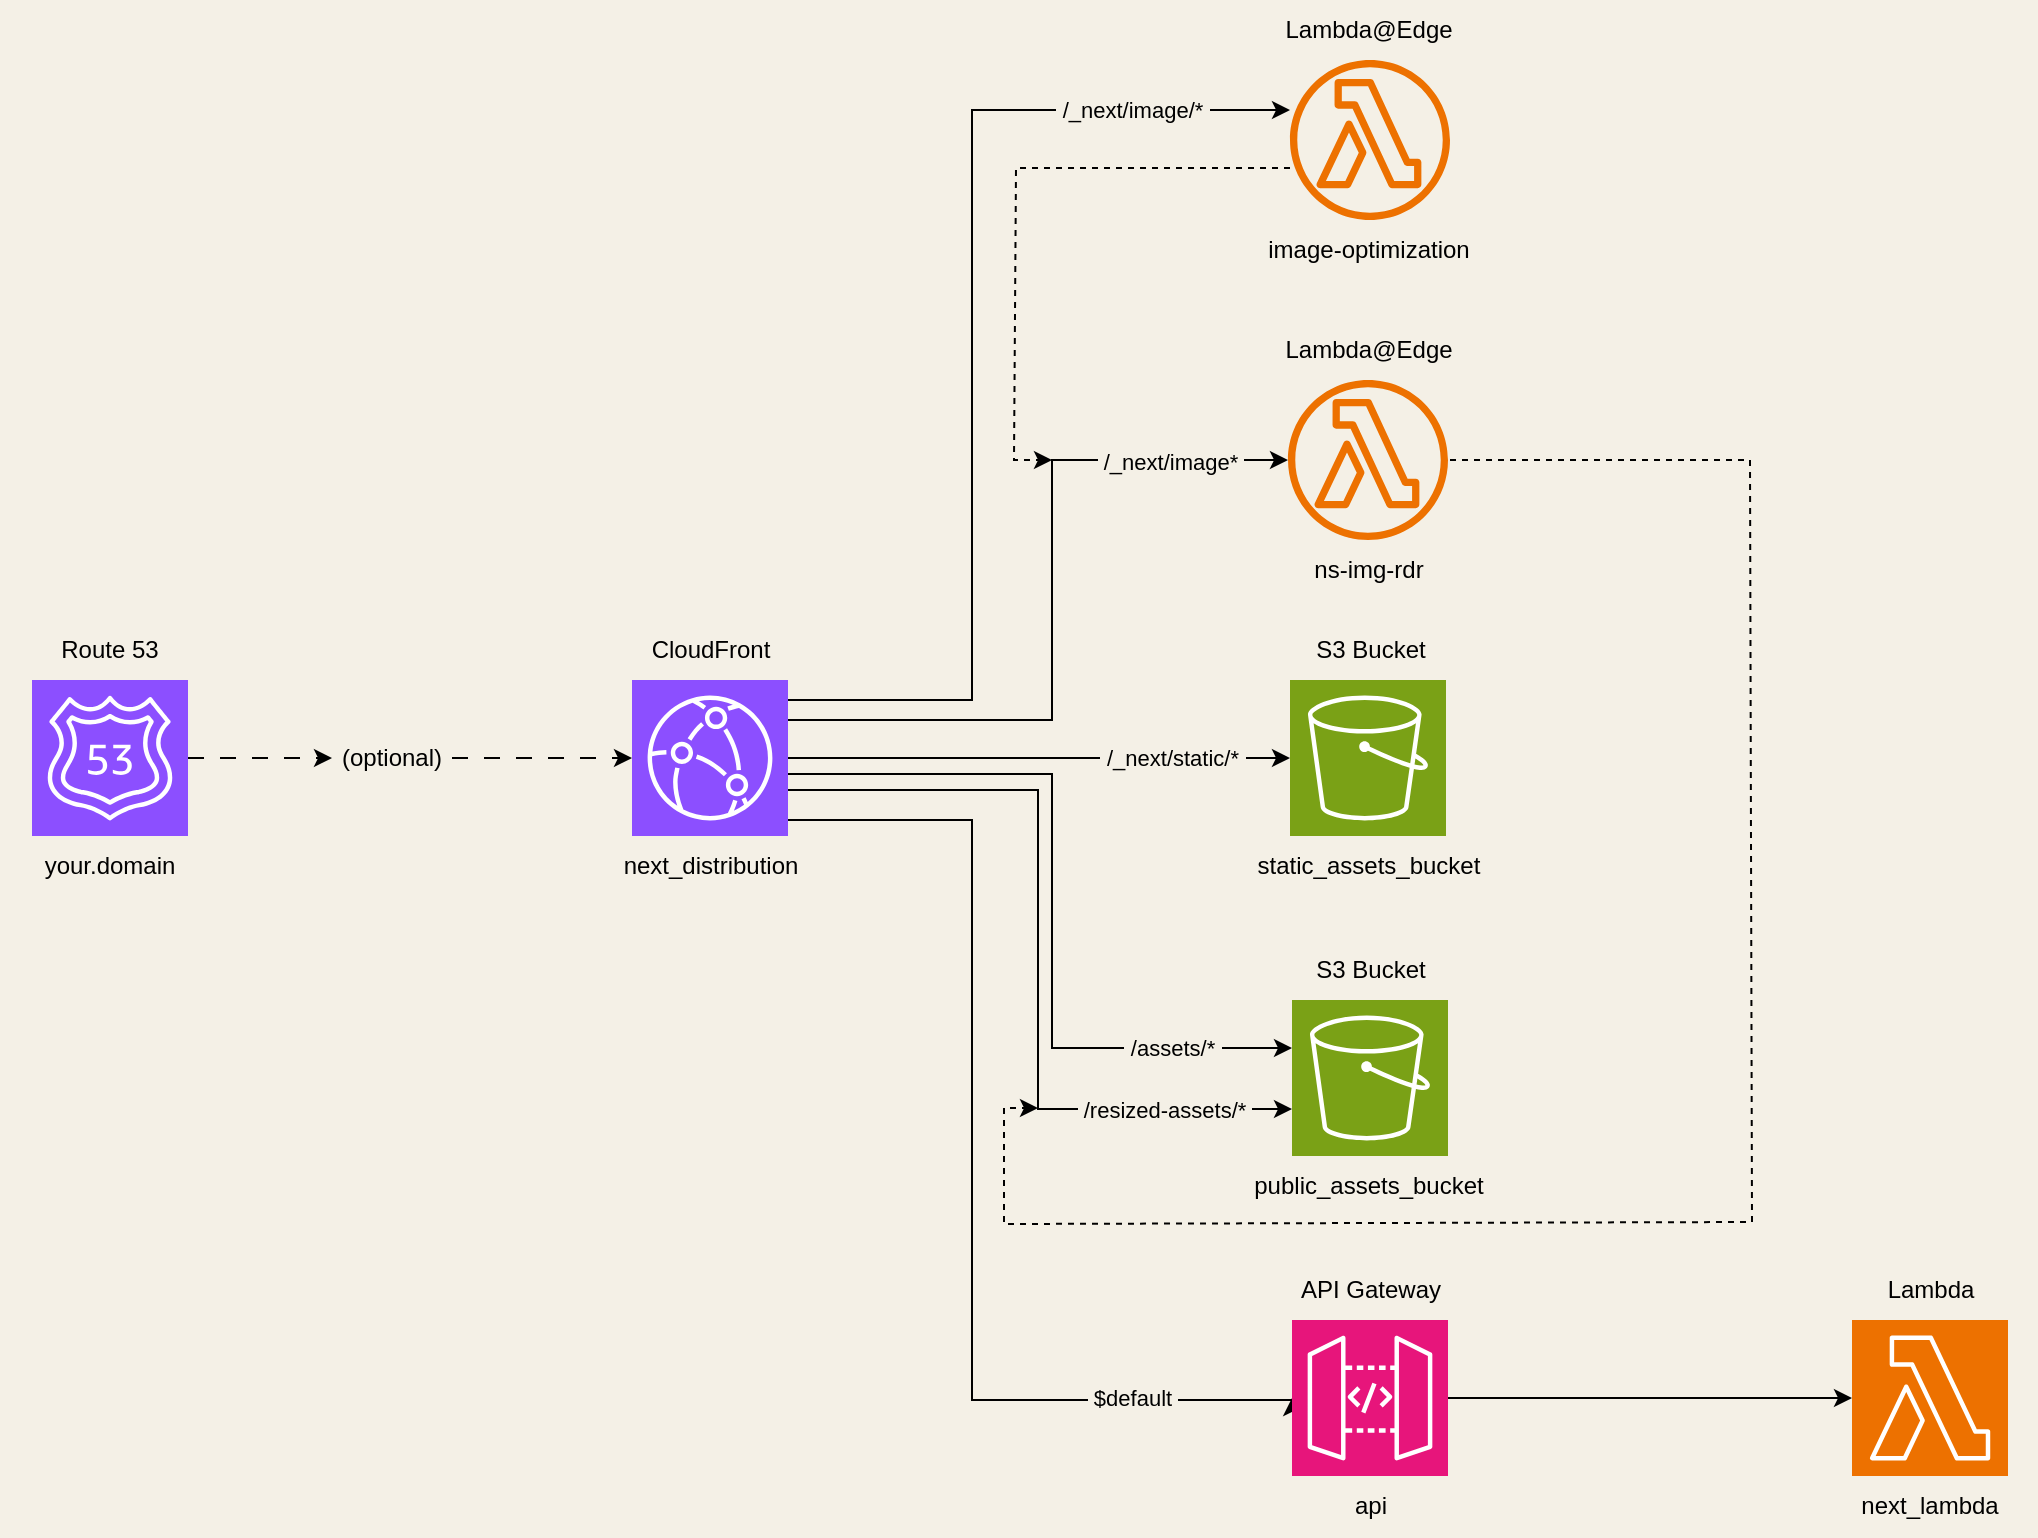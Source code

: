 <mxfile version="24.7.17">
  <diagram name="Page-1" id="CLGDO3x09eIWOjiuS5SW">
    <mxGraphModel dx="2037" dy="819" grid="0" gridSize="10" guides="1" tooltips="1" connect="1" arrows="1" fold="1" page="1" pageScale="1" pageWidth="1169" pageHeight="827" background="#f4f0e6" math="0" shadow="0">
      <root>
        <mxCell id="0" />
        <mxCell id="1" parent="0" />
        <mxCell id="6B9Jg6zaGtnaMq5gHaIX-1" value="" style="sketch=0;points=[[0,0,0],[0.25,0,0],[0.5,0,0],[0.75,0,0],[1,0,0],[0,1,0],[0.25,1,0],[0.5,1,0],[0.75,1,0],[1,1,0],[0,0.25,0],[0,0.5,0],[0,0.75,0],[1,0.25,0],[1,0.5,0],[1,0.75,0]];outlineConnect=0;fontColor=#232F3E;fillColor=#8C4FFF;strokeColor=#ffffff;dashed=0;verticalLabelPosition=bottom;verticalAlign=top;align=center;html=1;fontSize=12;fontStyle=0;aspect=fixed;shape=mxgraph.aws4.resourceIcon;resIcon=mxgraph.aws4.route_53;" parent="1" vertex="1">
          <mxGeometry x="50" y="360" width="78" height="78" as="geometry" />
        </mxCell>
        <mxCell id="6B9Jg6zaGtnaMq5gHaIX-2" value="" style="endArrow=classic;html=1;rounded=0;exitX=1;exitY=0.5;exitDx=0;exitDy=0;exitPerimeter=0;dashed=1;dashPattern=8 8;" parent="1" source="6B9Jg6zaGtnaMq5gHaIX-47" target="6B9Jg6zaGtnaMq5gHaIX-3" edge="1">
          <mxGeometry width="50" height="50" relative="1" as="geometry">
            <mxPoint x="570" y="610" as="sourcePoint" />
            <mxPoint x="280" y="413" as="targetPoint" />
          </mxGeometry>
        </mxCell>
        <mxCell id="6B9Jg6zaGtnaMq5gHaIX-30" value="" style="edgeStyle=orthogonalEdgeStyle;rounded=0;orthogonalLoop=1;jettySize=auto;html=1;entryX=0;entryY=0.5;entryDx=0;entryDy=0;entryPerimeter=0;" parent="1" source="6B9Jg6zaGtnaMq5gHaIX-3" target="6B9Jg6zaGtnaMq5gHaIX-24" edge="1">
          <mxGeometry relative="1" as="geometry">
            <mxPoint x="430.059" y="710" as="targetPoint" />
            <Array as="points">
              <mxPoint x="520" y="430" />
              <mxPoint x="520" y="720" />
              <mxPoint x="680" y="720" />
            </Array>
          </mxGeometry>
        </mxCell>
        <mxCell id="6B9Jg6zaGtnaMq5gHaIX-53" value="&amp;nbsp;$default&amp;nbsp;" style="edgeLabel;html=1;align=center;verticalAlign=middle;resizable=0;points=[];labelBackgroundColor=#F4F0E6;" parent="6B9Jg6zaGtnaMq5gHaIX-30" vertex="1" connectable="0">
          <mxGeometry x="0.76" y="-1" relative="1" as="geometry">
            <mxPoint x="-16" y="-2" as="offset" />
          </mxGeometry>
        </mxCell>
        <mxCell id="6B9Jg6zaGtnaMq5gHaIX-32" value="" style="edgeStyle=orthogonalEdgeStyle;rounded=0;orthogonalLoop=1;jettySize=auto;html=1;" parent="1" edge="1">
          <mxGeometry relative="1" as="geometry">
            <mxPoint x="680" y="544" as="targetPoint" />
            <Array as="points">
              <mxPoint x="560" y="407" />
              <mxPoint x="560" y="544" />
            </Array>
            <mxPoint x="428.0" y="407.0" as="sourcePoint" />
          </mxGeometry>
        </mxCell>
        <mxCell id="6B9Jg6zaGtnaMq5gHaIX-52" value="&amp;nbsp;/assets/*&amp;nbsp;" style="edgeLabel;html=1;align=center;verticalAlign=middle;resizable=0;points=[];labelBackgroundColor=#F4F0E6;" parent="6B9Jg6zaGtnaMq5gHaIX-32" vertex="1" connectable="0">
          <mxGeometry x="0.631" y="1" relative="1" as="geometry">
            <mxPoint x="12" y="1" as="offset" />
          </mxGeometry>
        </mxCell>
        <mxCell id="6B9Jg6zaGtnaMq5gHaIX-34" value="" style="edgeStyle=orthogonalEdgeStyle;rounded=0;orthogonalLoop=1;jettySize=auto;html=1;entryX=0;entryY=0.5;entryDx=0;entryDy=0;entryPerimeter=0;" parent="1" source="6B9Jg6zaGtnaMq5gHaIX-3" target="6B9Jg6zaGtnaMq5gHaIX-21" edge="1">
          <mxGeometry relative="1" as="geometry">
            <mxPoint x="585" y="344.059" as="targetPoint" />
          </mxGeometry>
        </mxCell>
        <mxCell id="6B9Jg6zaGtnaMq5gHaIX-51" value="&amp;nbsp;/_next/static/*&amp;nbsp;" style="edgeLabel;html=1;align=center;verticalAlign=middle;resizable=0;points=[];labelBackgroundColor=#F4F0E6;" parent="6B9Jg6zaGtnaMq5gHaIX-34" vertex="1" connectable="0">
          <mxGeometry x="0.546" relative="1" as="geometry">
            <mxPoint x="-2" as="offset" />
          </mxGeometry>
        </mxCell>
        <mxCell id="6B9Jg6zaGtnaMq5gHaIX-39" value="" style="edgeStyle=orthogonalEdgeStyle;rounded=0;orthogonalLoop=1;jettySize=auto;html=1;" parent="1" source="6B9Jg6zaGtnaMq5gHaIX-3" target="6B9Jg6zaGtnaMq5gHaIX-41" edge="1">
          <mxGeometry relative="1" as="geometry">
            <mxPoint x="680" y="250.059" as="targetPoint" />
            <Array as="points">
              <mxPoint x="560" y="380" />
              <mxPoint x="560" y="250" />
            </Array>
          </mxGeometry>
        </mxCell>
        <mxCell id="6B9Jg6zaGtnaMq5gHaIX-50" value="&amp;nbsp;/_next/image*&amp;nbsp;" style="edgeLabel;html=1;align=center;verticalAlign=middle;resizable=0;points=[];labelBackgroundColor=#F4F0E6;" parent="6B9Jg6zaGtnaMq5gHaIX-39" vertex="1" connectable="0">
          <mxGeometry x="0.688" y="-1" relative="1" as="geometry">
            <mxPoint as="offset" />
          </mxGeometry>
        </mxCell>
        <mxCell id="6B9Jg6zaGtnaMq5gHaIX-3" value="" style="sketch=0;points=[[0,0,0],[0.25,0,0],[0.5,0,0],[0.75,0,0],[1,0,0],[0,1,0],[0.25,1,0],[0.5,1,0],[0.75,1,0],[1,1,0],[0,0.25,0],[0,0.5,0],[0,0.75,0],[1,0.25,0],[1,0.5,0],[1,0.75,0]];outlineConnect=0;fontColor=#232F3E;fillColor=#8C4FFF;strokeColor=#ffffff;dashed=0;verticalLabelPosition=bottom;verticalAlign=top;align=center;html=1;fontSize=12;fontStyle=0;aspect=fixed;shape=mxgraph.aws4.resourceIcon;resIcon=mxgraph.aws4.cloudfront;" parent="1" vertex="1">
          <mxGeometry x="350" y="360" width="78" height="78" as="geometry" />
        </mxCell>
        <mxCell id="6B9Jg6zaGtnaMq5gHaIX-16" value="" style="sketch=0;points=[[0,0,0],[0.25,0,0],[0.5,0,0],[0.75,0,0],[1,0,0],[0,1,0],[0.25,1,0],[0.5,1,0],[0.75,1,0],[1,1,0],[0,0.25,0],[0,0.5,0],[0,0.75,0],[1,0.25,0],[1,0.5,0],[1,0.75,0]];outlineConnect=0;fontColor=#232F3E;fillColor=#7AA116;strokeColor=#ffffff;dashed=0;verticalLabelPosition=bottom;verticalAlign=top;align=center;html=1;fontSize=12;fontStyle=0;aspect=fixed;shape=mxgraph.aws4.resourceIcon;resIcon=mxgraph.aws4.s3;" parent="1" vertex="1">
          <mxGeometry x="680" y="520" width="78" height="78" as="geometry" />
        </mxCell>
        <mxCell id="6B9Jg6zaGtnaMq5gHaIX-21" value="" style="sketch=0;points=[[0,0,0],[0.25,0,0],[0.5,0,0],[0.75,0,0],[1,0,0],[0,1,0],[0.25,1,0],[0.5,1,0],[0.75,1,0],[1,1,0],[0,0.25,0],[0,0.5,0],[0,0.75,0],[1,0.25,0],[1,0.5,0],[1,0.75,0]];outlineConnect=0;fontColor=#232F3E;fillColor=#7AA116;strokeColor=#ffffff;dashed=0;verticalLabelPosition=bottom;verticalAlign=top;align=center;html=1;fontSize=12;fontStyle=0;aspect=fixed;shape=mxgraph.aws4.resourceIcon;resIcon=mxgraph.aws4.s3;" parent="1" vertex="1">
          <mxGeometry x="679" y="360" width="78" height="78" as="geometry" />
        </mxCell>
        <mxCell id="6B9Jg6zaGtnaMq5gHaIX-26" value="" style="edgeStyle=orthogonalEdgeStyle;rounded=0;orthogonalLoop=1;jettySize=auto;html=1;entryX=0;entryY=0.5;entryDx=0;entryDy=0;entryPerimeter=0;" parent="1" source="6B9Jg6zaGtnaMq5gHaIX-24" target="6B9Jg6zaGtnaMq5gHaIX-28" edge="1">
          <mxGeometry relative="1" as="geometry">
            <mxPoint x="960" y="699" as="targetPoint" />
          </mxGeometry>
        </mxCell>
        <mxCell id="6B9Jg6zaGtnaMq5gHaIX-24" value="" style="sketch=0;points=[[0,0,0],[0.25,0,0],[0.5,0,0],[0.75,0,0],[1,0,0],[0,1,0],[0.25,1,0],[0.5,1,0],[0.75,1,0],[1,1,0],[0,0.25,0],[0,0.5,0],[0,0.75,0],[1,0.25,0],[1,0.5,0],[1,0.75,0]];outlineConnect=0;fontColor=#232F3E;fillColor=#E7157B;strokeColor=#ffffff;dashed=0;verticalLabelPosition=bottom;verticalAlign=top;align=center;html=1;fontSize=12;fontStyle=0;aspect=fixed;shape=mxgraph.aws4.resourceIcon;resIcon=mxgraph.aws4.api_gateway;" parent="1" vertex="1">
          <mxGeometry x="680" y="680" width="78" height="78" as="geometry" />
        </mxCell>
        <mxCell id="6B9Jg6zaGtnaMq5gHaIX-28" value="" style="sketch=0;points=[[0,0,0],[0.25,0,0],[0.5,0,0],[0.75,0,0],[1,0,0],[0,1,0],[0.25,1,0],[0.5,1,0],[0.75,1,0],[1,1,0],[0,0.25,0],[0,0.5,0],[0,0.75,0],[1,0.25,0],[1,0.5,0],[1,0.75,0]];outlineConnect=0;fontColor=#232F3E;fillColor=#ED7100;strokeColor=#ffffff;dashed=0;verticalLabelPosition=bottom;verticalAlign=top;align=center;html=1;fontSize=12;fontStyle=0;aspect=fixed;shape=mxgraph.aws4.resourceIcon;resIcon=mxgraph.aws4.lambda;" parent="1" vertex="1">
          <mxGeometry x="960" y="680" width="78" height="78" as="geometry" />
        </mxCell>
        <mxCell id="6B9Jg6zaGtnaMq5gHaIX-41" value="" style="sketch=0;outlineConnect=0;fontColor=#232F3E;gradientColor=none;fillColor=#ED7100;strokeColor=none;dashed=0;verticalLabelPosition=bottom;verticalAlign=top;align=center;html=1;fontSize=12;fontStyle=0;aspect=fixed;pointerEvents=1;shape=mxgraph.aws4.lambda_function;" parent="1" vertex="1">
          <mxGeometry x="678" y="210" width="80" height="80" as="geometry" />
        </mxCell>
        <mxCell id="6B9Jg6zaGtnaMq5gHaIX-43" value="" style="sketch=0;outlineConnect=0;fontColor=#232F3E;gradientColor=none;fillColor=#ED7100;strokeColor=none;dashed=0;verticalLabelPosition=bottom;verticalAlign=top;align=center;html=1;fontSize=12;fontStyle=0;aspect=fixed;pointerEvents=1;shape=mxgraph.aws4.lambda_function;" parent="1" vertex="1">
          <mxGeometry x="679" y="50" width="80" height="80" as="geometry" />
        </mxCell>
        <mxCell id="6B9Jg6zaGtnaMq5gHaIX-44" value="" style="edgeStyle=orthogonalEdgeStyle;rounded=0;orthogonalLoop=1;jettySize=auto;html=1;" parent="1" source="6B9Jg6zaGtnaMq5gHaIX-3" target="6B9Jg6zaGtnaMq5gHaIX-43" edge="1">
          <mxGeometry relative="1" as="geometry">
            <mxPoint x="430" y="370" as="sourcePoint" />
            <mxPoint x="660" y="90" as="targetPoint" />
            <Array as="points">
              <mxPoint x="520" y="370" />
              <mxPoint x="520" y="75" />
            </Array>
          </mxGeometry>
        </mxCell>
        <mxCell id="6B9Jg6zaGtnaMq5gHaIX-49" value="&amp;nbsp;/_next/image/*&amp;nbsp;" style="edgeLabel;html=1;align=center;verticalAlign=middle;resizable=0;points=[];labelBackgroundColor=#F4F0E6;" parent="6B9Jg6zaGtnaMq5gHaIX-44" vertex="1" connectable="0">
          <mxGeometry x="0.637" y="-4" relative="1" as="geometry">
            <mxPoint x="20" y="-4" as="offset" />
          </mxGeometry>
        </mxCell>
        <mxCell id="6B9Jg6zaGtnaMq5gHaIX-45" value="Route 53" style="text;html=1;strokeColor=none;fillColor=none;align=center;verticalAlign=middle;whiteSpace=wrap;rounded=0;fontStyle=0" parent="1" vertex="1">
          <mxGeometry x="59" y="330" width="60" height="30" as="geometry" />
        </mxCell>
        <mxCell id="6B9Jg6zaGtnaMq5gHaIX-46" value="your.domain" style="text;html=1;strokeColor=none;fillColor=none;align=center;verticalAlign=middle;whiteSpace=wrap;rounded=0;" parent="1" vertex="1">
          <mxGeometry x="34" y="438" width="110" height="30" as="geometry" />
        </mxCell>
        <mxCell id="6B9Jg6zaGtnaMq5gHaIX-48" value="" style="endArrow=classic;html=1;rounded=0;exitX=1;exitY=0.5;exitDx=0;exitDy=0;exitPerimeter=0;dashed=1;dashPattern=8 8;" parent="1" source="6B9Jg6zaGtnaMq5gHaIX-1" target="6B9Jg6zaGtnaMq5gHaIX-47" edge="1">
          <mxGeometry width="50" height="50" relative="1" as="geometry">
            <mxPoint x="128" y="399" as="sourcePoint" />
            <mxPoint x="350" y="399" as="targetPoint" />
          </mxGeometry>
        </mxCell>
        <mxCell id="6B9Jg6zaGtnaMq5gHaIX-47" value="(optional)" style="text;html=1;strokeColor=none;fillColor=none;align=center;verticalAlign=middle;whiteSpace=wrap;rounded=0;" parent="1" vertex="1">
          <mxGeometry x="200" y="384" width="60" height="30" as="geometry" />
        </mxCell>
        <mxCell id="6B9Jg6zaGtnaMq5gHaIX-54" value="next_lambda" style="text;html=1;strokeColor=none;fillColor=none;align=center;verticalAlign=middle;whiteSpace=wrap;rounded=0;fontStyle=0" parent="1" vertex="1">
          <mxGeometry x="946" y="758" width="106" height="30" as="geometry" />
        </mxCell>
        <mxCell id="6B9Jg6zaGtnaMq5gHaIX-55" value="Lambda" style="text;html=1;align=center;verticalAlign=middle;resizable=0;points=[];autosize=1;strokeColor=none;fillColor=none;" parent="1" vertex="1">
          <mxGeometry x="964" y="650" width="70" height="30" as="geometry" />
        </mxCell>
        <mxCell id="6B9Jg6zaGtnaMq5gHaIX-56" value="API Gateway" style="text;html=1;align=center;verticalAlign=middle;resizable=0;points=[];autosize=1;strokeColor=none;fillColor=none;" parent="1" vertex="1">
          <mxGeometry x="674" y="650" width="90" height="30" as="geometry" />
        </mxCell>
        <mxCell id="6B9Jg6zaGtnaMq5gHaIX-57" value="api" style="text;html=1;align=center;verticalAlign=middle;resizable=0;points=[];autosize=1;strokeColor=none;fillColor=none;" parent="1" vertex="1">
          <mxGeometry x="699" y="758" width="40" height="30" as="geometry" />
        </mxCell>
        <mxCell id="6B9Jg6zaGtnaMq5gHaIX-58" value="CloudFront" style="text;html=1;align=center;verticalAlign=middle;resizable=0;points=[];autosize=1;strokeColor=none;fillColor=none;" parent="1" vertex="1">
          <mxGeometry x="349" y="330" width="80" height="30" as="geometry" />
        </mxCell>
        <mxCell id="6B9Jg6zaGtnaMq5gHaIX-59" value="next_distribution" style="text;html=1;align=center;verticalAlign=middle;resizable=0;points=[];autosize=1;strokeColor=none;fillColor=none;" parent="1" vertex="1">
          <mxGeometry x="334" y="438" width="110" height="30" as="geometry" />
        </mxCell>
        <mxCell id="6B9Jg6zaGtnaMq5gHaIX-60" value="Lambda@Edge" style="text;html=1;align=center;verticalAlign=middle;resizable=0;points=[];autosize=1;strokeColor=none;fillColor=none;" parent="1" vertex="1">
          <mxGeometry x="663" y="20" width="110" height="30" as="geometry" />
        </mxCell>
        <mxCell id="6B9Jg6zaGtnaMq5gHaIX-61" value="Lambda@Edge" style="text;html=1;align=center;verticalAlign=middle;resizable=0;points=[];autosize=1;strokeColor=none;fillColor=none;" parent="1" vertex="1">
          <mxGeometry x="663" y="180" width="110" height="30" as="geometry" />
        </mxCell>
        <mxCell id="6B9Jg6zaGtnaMq5gHaIX-62" value="image-optimization" style="text;html=1;align=center;verticalAlign=middle;resizable=0;points=[];autosize=1;strokeColor=none;fillColor=none;" parent="1" vertex="1">
          <mxGeometry x="658" y="130" width="120" height="30" as="geometry" />
        </mxCell>
        <mxCell id="6B9Jg6zaGtnaMq5gHaIX-63" value="ns-img-rdr" style="text;html=1;align=center;verticalAlign=middle;resizable=0;points=[];autosize=1;strokeColor=none;fillColor=none;" parent="1" vertex="1">
          <mxGeometry x="658" y="290" width="120" height="30" as="geometry" />
        </mxCell>
        <mxCell id="6B9Jg6zaGtnaMq5gHaIX-64" value="S3 Bucket" style="text;html=1;align=center;verticalAlign=middle;resizable=0;points=[];autosize=1;strokeColor=none;fillColor=none;" parent="1" vertex="1">
          <mxGeometry x="679" y="330" width="80" height="30" as="geometry" />
        </mxCell>
        <mxCell id="6B9Jg6zaGtnaMq5gHaIX-65" value="S3 Bucket" style="text;html=1;align=center;verticalAlign=middle;resizable=0;points=[];autosize=1;strokeColor=none;fillColor=none;" parent="1" vertex="1">
          <mxGeometry x="679" y="490" width="80" height="30" as="geometry" />
        </mxCell>
        <mxCell id="6B9Jg6zaGtnaMq5gHaIX-66" value="static_assets_bucket" style="text;html=1;align=center;verticalAlign=middle;resizable=0;points=[];autosize=1;strokeColor=none;fillColor=none;" parent="1" vertex="1">
          <mxGeometry x="653" y="438" width="130" height="30" as="geometry" />
        </mxCell>
        <mxCell id="6B9Jg6zaGtnaMq5gHaIX-67" value="public_assets_bucket" style="text;html=1;align=center;verticalAlign=middle;resizable=0;points=[];autosize=1;strokeColor=none;fillColor=none;" parent="1" vertex="1">
          <mxGeometry x="648" y="598" width="140" height="30" as="geometry" />
        </mxCell>
        <mxCell id="HPyGQRD5KobnLT6eain--1" value="" style="edgeStyle=orthogonalEdgeStyle;rounded=0;orthogonalLoop=1;jettySize=auto;html=1;" parent="1" edge="1">
          <mxGeometry relative="1" as="geometry">
            <mxPoint x="680" y="574.5" as="targetPoint" />
            <Array as="points">
              <mxPoint x="428" y="415" />
              <mxPoint x="553" y="415" />
              <mxPoint x="553" y="575" />
            </Array>
            <mxPoint x="428" y="415" as="sourcePoint" />
          </mxGeometry>
        </mxCell>
        <mxCell id="HPyGQRD5KobnLT6eain--2" value="&amp;nbsp;/resized-assets/*&amp;nbsp;" style="edgeLabel;html=1;align=center;verticalAlign=middle;resizable=0;points=[];labelBackgroundColor=#F4F0E6;" parent="HPyGQRD5KobnLT6eain--1" vertex="1" connectable="0">
          <mxGeometry x="0.631" y="1" relative="1" as="geometry">
            <mxPoint x="12" y="1" as="offset" />
          </mxGeometry>
        </mxCell>
        <mxCell id="HPyGQRD5KobnLT6eain--4" value="" style="endArrow=classic;html=1;rounded=0;dashed=1;" parent="1" edge="1">
          <mxGeometry width="50" height="50" relative="1" as="geometry">
            <mxPoint x="679.001" y="104" as="sourcePoint" />
            <mxPoint x="560" y="250" as="targetPoint" />
            <Array as="points">
              <mxPoint x="542" y="104" />
              <mxPoint x="541" y="250" />
            </Array>
          </mxGeometry>
        </mxCell>
        <mxCell id="HPyGQRD5KobnLT6eain--5" value="" style="endArrow=classic;html=1;rounded=0;dashed=1;" parent="1" edge="1">
          <mxGeometry width="50" height="50" relative="1" as="geometry">
            <mxPoint x="759" y="250" as="sourcePoint" />
            <mxPoint x="553" y="574" as="targetPoint" />
            <Array as="points">
              <mxPoint x="909" y="250" />
              <mxPoint x="910" y="631" />
              <mxPoint x="536" y="632" />
              <mxPoint x="536" y="574" />
            </Array>
          </mxGeometry>
        </mxCell>
      </root>
    </mxGraphModel>
  </diagram>
</mxfile>
